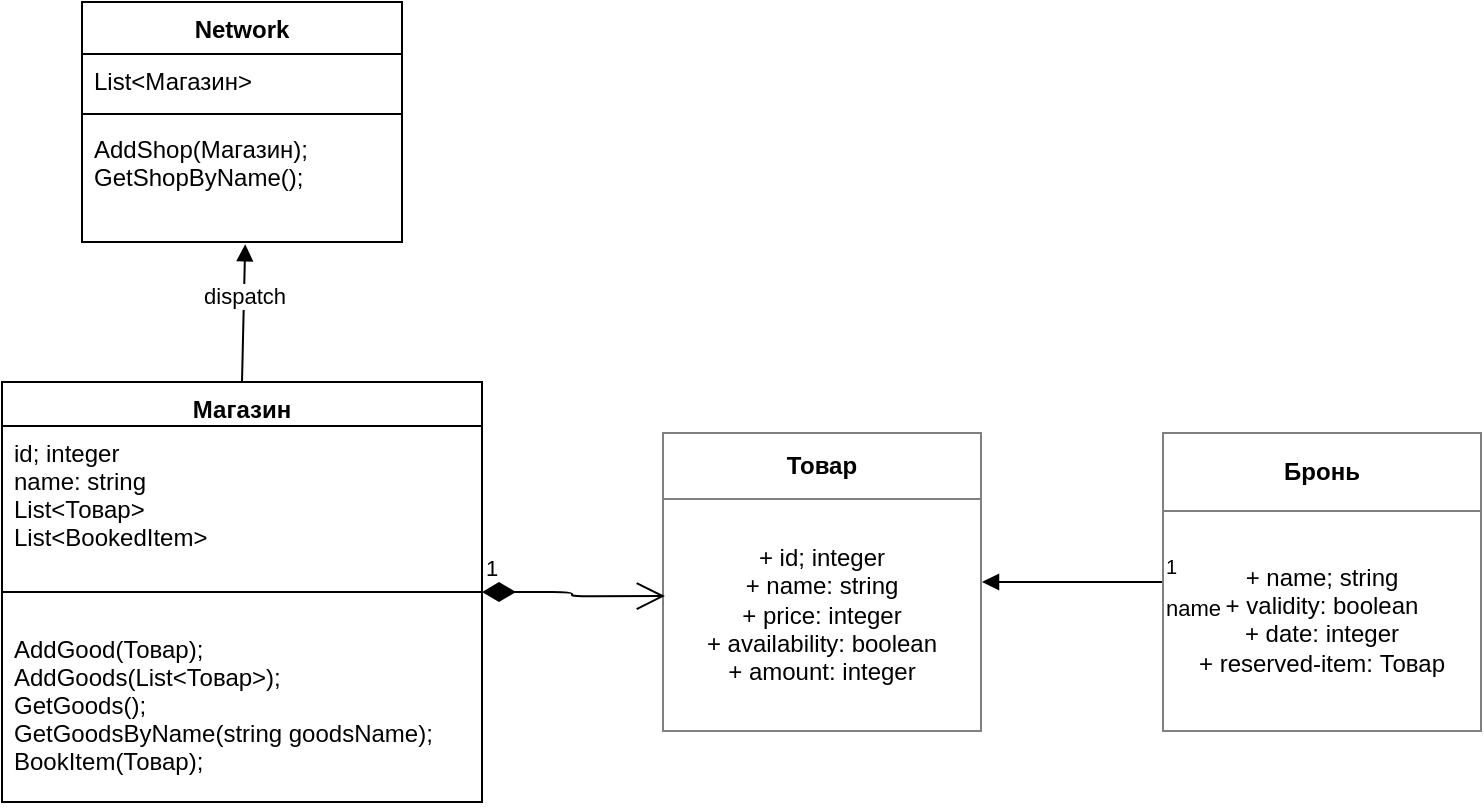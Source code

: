 <mxfile version="12.1.3" type="device" pages="1"><diagram id="IDqfuJbk59jp3koAjLAE" name="Page-1"><mxGraphModel dx="1449" dy="673" grid="1" gridSize="10" guides="1" tooltips="1" connect="1" arrows="1" fold="1" page="1" pageScale="1" pageWidth="827" pageHeight="1169" math="0" shadow="0"><root><mxCell id="0"/><mxCell id="1" parent="0"/><mxCell id="8xk1mh3a_Nkvl1ogltoJ-2" value="&lt;table border=&quot;1&quot; width=&quot;100%&quot; cellpadding=&quot;4&quot; style=&quot;width: 100% ; height: 100% ; border-collapse: collapse&quot;&gt;&lt;tbody&gt;&lt;tr&gt;&lt;th align=&quot;center&quot;&gt;Бронь&lt;/th&gt;&lt;/tr&gt;&lt;tr&gt;&lt;td align=&quot;center&quot;&gt;+ name; string&lt;br&gt;+ validity: boolean&lt;br&gt;+ date: integer&lt;br&gt;+ reserved-item: Товар&lt;br&gt;&lt;/td&gt;&lt;/tr&gt;&lt;/tbody&gt;&lt;/table&gt;" style="text;html=1;strokeColor=none;fillColor=none;overflow=fill;" parent="1" vertex="1"><mxGeometry x="620" y="305" width="160" height="150" as="geometry"/></mxCell><mxCell id="8xk1mh3a_Nkvl1ogltoJ-3" value="&lt;table border=&quot;1&quot; width=&quot;100%&quot; cellpadding=&quot;4&quot; style=&quot;width: 100% ; height: 100% ; border-collapse: collapse&quot;&gt;&lt;tbody&gt;&lt;tr&gt;&lt;th align=&quot;center&quot;&gt;&lt;b&gt;Товар&lt;/b&gt;&lt;/th&gt;&lt;/tr&gt;&lt;tr&gt;&lt;td align=&quot;center&quot;&gt;+ id; integer&lt;br&gt;+ name: string&lt;br&gt;+ price: integer&lt;br&gt;+ availability: boolean&lt;br&gt;+ amount: integer&lt;/td&gt;&lt;/tr&gt;&lt;/tbody&gt;&lt;/table&gt;" style="text;html=1;strokeColor=none;fillColor=none;overflow=fill;" parent="1" vertex="1"><mxGeometry x="370" y="305" width="160" height="150" as="geometry"/></mxCell><mxCell id="8xk1mh3a_Nkvl1ogltoJ-5" value="1" style="endArrow=open;html=1;endSize=12;startArrow=diamondThin;startSize=14;startFill=1;edgeStyle=orthogonalEdgeStyle;align=left;verticalAlign=bottom;exitX=1;exitY=0.5;exitDx=0;exitDy=0;entryX=0.009;entryY=0.547;entryDx=0;entryDy=0;entryPerimeter=0;" parent="1" source="2MrOgPescJtCDOOYs2_e-1" target="8xk1mh3a_Nkvl1ogltoJ-3" edge="1"><mxGeometry x="-1" y="3" relative="1" as="geometry"><mxPoint x="257" y="350" as="sourcePoint"/><mxPoint x="336" y="363" as="targetPoint"/></mxGeometry></mxCell><mxCell id="8xk1mh3a_Nkvl1ogltoJ-6" value="name" style="endArrow=block;endFill=1;html=1;edgeStyle=orthogonalEdgeStyle;align=left;verticalAlign=top;entryX=1;entryY=0.5;entryDx=0;entryDy=0;exitX=0;exitY=0.5;exitDx=0;exitDy=0;" parent="1" source="8xk1mh3a_Nkvl1ogltoJ-2" target="8xk1mh3a_Nkvl1ogltoJ-3" edge="1"><mxGeometry x="-1" relative="1" as="geometry"><mxPoint x="576" y="350" as="sourcePoint"/><mxPoint x="497" y="360" as="targetPoint"/></mxGeometry></mxCell><mxCell id="8xk1mh3a_Nkvl1ogltoJ-7" value="1" style="resizable=0;html=1;align=left;verticalAlign=bottom;labelBackgroundColor=#ffffff;fontSize=10;" parent="8xk1mh3a_Nkvl1ogltoJ-6" connectable="0" vertex="1"><mxGeometry x="-1" relative="1" as="geometry"/></mxCell><mxCell id="2MrOgPescJtCDOOYs2_e-1" value="Магазин" style="swimlane;fontStyle=1;align=center;verticalAlign=top;childLayout=stackLayout;horizontal=1;startSize=22;horizontalStack=0;resizeParent=1;resizeParentMax=0;resizeLast=0;collapsible=1;marginBottom=0;" parent="1" vertex="1"><mxGeometry x="40" y="280" width="240" height="210" as="geometry"><mxRectangle x="97" y="280" width="80" height="22" as="alternateBounds"/></mxGeometry></mxCell><mxCell id="2MrOgPescJtCDOOYs2_e-2" value="id; integer&#10;name: string&#10;List&lt;Товар&gt;&#10;List&lt;BookedItem&gt;" style="text;strokeColor=none;fillColor=none;align=left;verticalAlign=top;spacingLeft=4;spacingRight=4;overflow=hidden;rotatable=0;points=[[0,0.5],[1,0.5]];portConstraint=eastwest;" parent="2MrOgPescJtCDOOYs2_e-1" vertex="1"><mxGeometry y="22" width="240" height="68" as="geometry"/></mxCell><mxCell id="2MrOgPescJtCDOOYs2_e-3" value="" style="line;strokeWidth=1;fillColor=none;align=left;verticalAlign=middle;spacingTop=-1;spacingLeft=3;spacingRight=3;rotatable=0;labelPosition=right;points=[];portConstraint=eastwest;" parent="2MrOgPescJtCDOOYs2_e-1" vertex="1"><mxGeometry y="90" width="240" height="30" as="geometry"/></mxCell><mxCell id="2MrOgPescJtCDOOYs2_e-4" value="AddGood(Товар);&#10;AddGoods(List&lt;Товар&gt;);&#10;GetGoods();&#10;GetGoodsByName(string goodsName);&#10;BookItem(Товар);&#10;" style="text;strokeColor=none;fillColor=none;align=left;verticalAlign=top;spacingLeft=4;spacingRight=4;overflow=hidden;rotatable=0;points=[[0,0.5],[1,0.5]];portConstraint=eastwest;" parent="2MrOgPescJtCDOOYs2_e-1" vertex="1"><mxGeometry y="120" width="240" height="90" as="geometry"/></mxCell><mxCell id="6tXgpWFEt8wYoTiuEtmE-5" value="Network" style="swimlane;fontStyle=1;align=center;verticalAlign=top;childLayout=stackLayout;horizontal=1;startSize=26;horizontalStack=0;resizeParent=1;resizeParentMax=0;resizeLast=0;collapsible=1;marginBottom=0;" parent="1" vertex="1"><mxGeometry x="80" y="90" width="160" height="120" as="geometry"/></mxCell><mxCell id="6tXgpWFEt8wYoTiuEtmE-6" value="List&lt;Магазин&gt;" style="text;strokeColor=none;fillColor=none;align=left;verticalAlign=top;spacingLeft=4;spacingRight=4;overflow=hidden;rotatable=0;points=[[0,0.5],[1,0.5]];portConstraint=eastwest;" parent="6tXgpWFEt8wYoTiuEtmE-5" vertex="1"><mxGeometry y="26" width="160" height="26" as="geometry"/></mxCell><mxCell id="6tXgpWFEt8wYoTiuEtmE-7" value="" style="line;strokeWidth=1;fillColor=none;align=left;verticalAlign=middle;spacingTop=-1;spacingLeft=3;spacingRight=3;rotatable=0;labelPosition=right;points=[];portConstraint=eastwest;" parent="6tXgpWFEt8wYoTiuEtmE-5" vertex="1"><mxGeometry y="52" width="160" height="8" as="geometry"/></mxCell><mxCell id="6tXgpWFEt8wYoTiuEtmE-8" value="AddShop(Магазин);&#10;GetShopByName();" style="text;strokeColor=none;fillColor=none;align=left;verticalAlign=top;spacingLeft=4;spacingRight=4;overflow=hidden;rotatable=0;points=[[0,0.5],[1,0.5]];portConstraint=eastwest;" parent="6tXgpWFEt8wYoTiuEtmE-5" vertex="1"><mxGeometry y="60" width="160" height="60" as="geometry"/></mxCell><mxCell id="82F3RV_LRrXGyY9xM-Gl-1" value="dispatch" style="html=1;verticalAlign=bottom;endArrow=block;entryX=0.51;entryY=1.019;entryDx=0;entryDy=0;entryPerimeter=0;exitX=0.5;exitY=0;exitDx=0;exitDy=0;" parent="1" source="2MrOgPescJtCDOOYs2_e-1" target="6tXgpWFEt8wYoTiuEtmE-8" edge="1"><mxGeometry width="80" relative="1" as="geometry"><mxPoint x="40" y="510" as="sourcePoint"/><mxPoint x="120" y="510" as="targetPoint"/></mxGeometry></mxCell></root></mxGraphModel></diagram></mxfile>